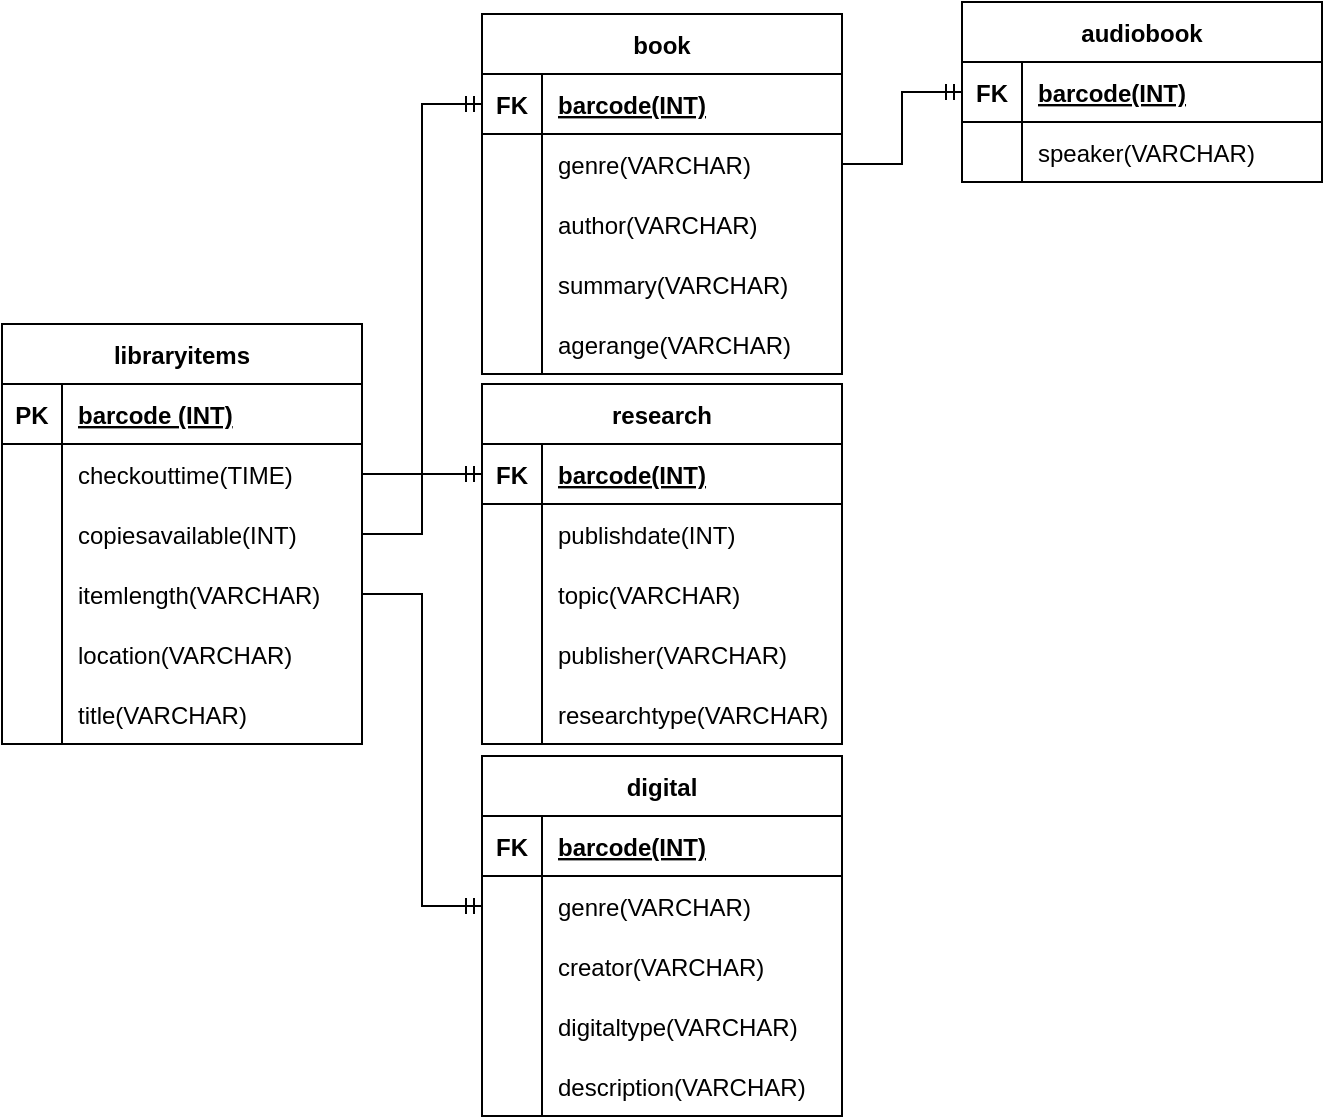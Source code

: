 <mxfile version="20.6.0" type="device"><diagram id="NyixYj6qCa-1oleuWmB9" name="Page-1"><mxGraphModel dx="1384" dy="594" grid="1" gridSize="10" guides="1" tooltips="1" connect="1" arrows="1" fold="1" page="1" pageScale="1" pageWidth="850" pageHeight="1100" math="0" shadow="0"><root><mxCell id="0"/><mxCell id="1" parent="0"/><mxCell id="1e4I79xzEQgIMC5jW3vO-19" value="libraryitems" style="shape=table;startSize=30;container=1;collapsible=1;childLayout=tableLayout;fixedRows=1;rowLines=0;fontStyle=1;align=center;resizeLast=1;" parent="1" vertex="1"><mxGeometry x="40" y="240" width="180" height="210" as="geometry"/></mxCell><mxCell id="1e4I79xzEQgIMC5jW3vO-20" value="" style="shape=tableRow;horizontal=0;startSize=0;swimlaneHead=0;swimlaneBody=0;fillColor=none;collapsible=0;dropTarget=0;points=[[0,0.5],[1,0.5]];portConstraint=eastwest;top=0;left=0;right=0;bottom=1;" parent="1e4I79xzEQgIMC5jW3vO-19" vertex="1"><mxGeometry y="30" width="180" height="30" as="geometry"/></mxCell><mxCell id="1e4I79xzEQgIMC5jW3vO-21" value="PK" style="shape=partialRectangle;connectable=0;fillColor=none;top=0;left=0;bottom=0;right=0;fontStyle=1;overflow=hidden;" parent="1e4I79xzEQgIMC5jW3vO-20" vertex="1"><mxGeometry width="30" height="30" as="geometry"><mxRectangle width="30" height="30" as="alternateBounds"/></mxGeometry></mxCell><mxCell id="1e4I79xzEQgIMC5jW3vO-22" value="barcode (INT)" style="shape=partialRectangle;connectable=0;fillColor=none;top=0;left=0;bottom=0;right=0;align=left;spacingLeft=6;fontStyle=5;overflow=hidden;" parent="1e4I79xzEQgIMC5jW3vO-20" vertex="1"><mxGeometry x="30" width="150" height="30" as="geometry"><mxRectangle width="150" height="30" as="alternateBounds"/></mxGeometry></mxCell><mxCell id="1e4I79xzEQgIMC5jW3vO-23" value="" style="shape=tableRow;horizontal=0;startSize=0;swimlaneHead=0;swimlaneBody=0;fillColor=none;collapsible=0;dropTarget=0;points=[[0,0.5],[1,0.5]];portConstraint=eastwest;top=0;left=0;right=0;bottom=0;" parent="1e4I79xzEQgIMC5jW3vO-19" vertex="1"><mxGeometry y="60" width="180" height="30" as="geometry"/></mxCell><mxCell id="1e4I79xzEQgIMC5jW3vO-24" value="" style="shape=partialRectangle;connectable=0;fillColor=none;top=0;left=0;bottom=0;right=0;editable=1;overflow=hidden;" parent="1e4I79xzEQgIMC5jW3vO-23" vertex="1"><mxGeometry width="30" height="30" as="geometry"><mxRectangle width="30" height="30" as="alternateBounds"/></mxGeometry></mxCell><mxCell id="1e4I79xzEQgIMC5jW3vO-25" value="checkouttime(TIME)" style="shape=partialRectangle;connectable=0;fillColor=none;top=0;left=0;bottom=0;right=0;align=left;spacingLeft=6;overflow=hidden;" parent="1e4I79xzEQgIMC5jW3vO-23" vertex="1"><mxGeometry x="30" width="150" height="30" as="geometry"><mxRectangle width="150" height="30" as="alternateBounds"/></mxGeometry></mxCell><mxCell id="1e4I79xzEQgIMC5jW3vO-26" value="" style="shape=tableRow;horizontal=0;startSize=0;swimlaneHead=0;swimlaneBody=0;fillColor=none;collapsible=0;dropTarget=0;points=[[0,0.5],[1,0.5]];portConstraint=eastwest;top=0;left=0;right=0;bottom=0;" parent="1e4I79xzEQgIMC5jW3vO-19" vertex="1"><mxGeometry y="90" width="180" height="30" as="geometry"/></mxCell><mxCell id="1e4I79xzEQgIMC5jW3vO-27" value="" style="shape=partialRectangle;connectable=0;fillColor=none;top=0;left=0;bottom=0;right=0;editable=1;overflow=hidden;" parent="1e4I79xzEQgIMC5jW3vO-26" vertex="1"><mxGeometry width="30" height="30" as="geometry"><mxRectangle width="30" height="30" as="alternateBounds"/></mxGeometry></mxCell><mxCell id="1e4I79xzEQgIMC5jW3vO-28" value="copiesavailable(INT)" style="shape=partialRectangle;connectable=0;fillColor=none;top=0;left=0;bottom=0;right=0;align=left;spacingLeft=6;overflow=hidden;" parent="1e4I79xzEQgIMC5jW3vO-26" vertex="1"><mxGeometry x="30" width="150" height="30" as="geometry"><mxRectangle width="150" height="30" as="alternateBounds"/></mxGeometry></mxCell><mxCell id="1e4I79xzEQgIMC5jW3vO-29" value="" style="shape=tableRow;horizontal=0;startSize=0;swimlaneHead=0;swimlaneBody=0;fillColor=none;collapsible=0;dropTarget=0;points=[[0,0.5],[1,0.5]];portConstraint=eastwest;top=0;left=0;right=0;bottom=0;" parent="1e4I79xzEQgIMC5jW3vO-19" vertex="1"><mxGeometry y="120" width="180" height="30" as="geometry"/></mxCell><mxCell id="1e4I79xzEQgIMC5jW3vO-30" value="" style="shape=partialRectangle;connectable=0;fillColor=none;top=0;left=0;bottom=0;right=0;editable=1;overflow=hidden;" parent="1e4I79xzEQgIMC5jW3vO-29" vertex="1"><mxGeometry width="30" height="30" as="geometry"><mxRectangle width="30" height="30" as="alternateBounds"/></mxGeometry></mxCell><mxCell id="1e4I79xzEQgIMC5jW3vO-31" value="itemlength(VARCHAR)" style="shape=partialRectangle;connectable=0;fillColor=none;top=0;left=0;bottom=0;right=0;align=left;spacingLeft=6;overflow=hidden;" parent="1e4I79xzEQgIMC5jW3vO-29" vertex="1"><mxGeometry x="30" width="150" height="30" as="geometry"><mxRectangle width="150" height="30" as="alternateBounds"/></mxGeometry></mxCell><mxCell id="1e4I79xzEQgIMC5jW3vO-32" style="shape=tableRow;horizontal=0;startSize=0;swimlaneHead=0;swimlaneBody=0;fillColor=none;collapsible=0;dropTarget=0;points=[[0,0.5],[1,0.5]];portConstraint=eastwest;top=0;left=0;right=0;bottom=0;" parent="1e4I79xzEQgIMC5jW3vO-19" vertex="1"><mxGeometry y="150" width="180" height="30" as="geometry"/></mxCell><mxCell id="1e4I79xzEQgIMC5jW3vO-33" style="shape=partialRectangle;connectable=0;fillColor=none;top=0;left=0;bottom=0;right=0;editable=1;overflow=hidden;" parent="1e4I79xzEQgIMC5jW3vO-32" vertex="1"><mxGeometry width="30" height="30" as="geometry"><mxRectangle width="30" height="30" as="alternateBounds"/></mxGeometry></mxCell><mxCell id="1e4I79xzEQgIMC5jW3vO-34" value="location(VARCHAR)" style="shape=partialRectangle;connectable=0;fillColor=none;top=0;left=0;bottom=0;right=0;align=left;spacingLeft=6;overflow=hidden;" parent="1e4I79xzEQgIMC5jW3vO-32" vertex="1"><mxGeometry x="30" width="150" height="30" as="geometry"><mxRectangle width="150" height="30" as="alternateBounds"/></mxGeometry></mxCell><mxCell id="1e4I79xzEQgIMC5jW3vO-35" style="shape=tableRow;horizontal=0;startSize=0;swimlaneHead=0;swimlaneBody=0;fillColor=none;collapsible=0;dropTarget=0;points=[[0,0.5],[1,0.5]];portConstraint=eastwest;top=0;left=0;right=0;bottom=0;" parent="1e4I79xzEQgIMC5jW3vO-19" vertex="1"><mxGeometry y="180" width="180" height="30" as="geometry"/></mxCell><mxCell id="1e4I79xzEQgIMC5jW3vO-36" style="shape=partialRectangle;connectable=0;fillColor=none;top=0;left=0;bottom=0;right=0;editable=1;overflow=hidden;" parent="1e4I79xzEQgIMC5jW3vO-35" vertex="1"><mxGeometry width="30" height="30" as="geometry"><mxRectangle width="30" height="30" as="alternateBounds"/></mxGeometry></mxCell><mxCell id="1e4I79xzEQgIMC5jW3vO-37" value="title(VARCHAR)" style="shape=partialRectangle;connectable=0;fillColor=none;top=0;left=0;bottom=0;right=0;align=left;spacingLeft=6;overflow=hidden;" parent="1e4I79xzEQgIMC5jW3vO-35" vertex="1"><mxGeometry x="30" width="150" height="30" as="geometry"><mxRectangle width="150" height="30" as="alternateBounds"/></mxGeometry></mxCell><mxCell id="1e4I79xzEQgIMC5jW3vO-38" value="book" style="shape=table;startSize=30;container=1;collapsible=1;childLayout=tableLayout;fixedRows=1;rowLines=0;fontStyle=1;align=center;resizeLast=1;" parent="1" vertex="1"><mxGeometry x="280" y="85" width="180" height="180" as="geometry"/></mxCell><mxCell id="1e4I79xzEQgIMC5jW3vO-80" style="shape=tableRow;horizontal=0;startSize=0;swimlaneHead=0;swimlaneBody=0;fillColor=none;collapsible=0;dropTarget=0;points=[[0,0.5],[1,0.5]];portConstraint=eastwest;top=0;left=0;right=0;bottom=1;" parent="1e4I79xzEQgIMC5jW3vO-38" vertex="1"><mxGeometry y="30" width="180" height="30" as="geometry"/></mxCell><mxCell id="1e4I79xzEQgIMC5jW3vO-81" value="FK" style="shape=partialRectangle;connectable=0;fillColor=none;top=0;left=0;bottom=0;right=0;fontStyle=1;overflow=hidden;" parent="1e4I79xzEQgIMC5jW3vO-80" vertex="1"><mxGeometry width="30" height="30" as="geometry"><mxRectangle width="30" height="30" as="alternateBounds"/></mxGeometry></mxCell><mxCell id="1e4I79xzEQgIMC5jW3vO-82" value="barcode(INT)" style="shape=partialRectangle;connectable=0;fillColor=none;top=0;left=0;bottom=0;right=0;align=left;spacingLeft=6;fontStyle=5;overflow=hidden;" parent="1e4I79xzEQgIMC5jW3vO-80" vertex="1"><mxGeometry x="30" width="150" height="30" as="geometry"><mxRectangle width="150" height="30" as="alternateBounds"/></mxGeometry></mxCell><mxCell id="1e4I79xzEQgIMC5jW3vO-42" value="" style="shape=tableRow;horizontal=0;startSize=0;swimlaneHead=0;swimlaneBody=0;fillColor=none;collapsible=0;dropTarget=0;points=[[0,0.5],[1,0.5]];portConstraint=eastwest;top=0;left=0;right=0;bottom=0;" parent="1e4I79xzEQgIMC5jW3vO-38" vertex="1"><mxGeometry y="60" width="180" height="30" as="geometry"/></mxCell><mxCell id="1e4I79xzEQgIMC5jW3vO-43" value="" style="shape=partialRectangle;connectable=0;fillColor=none;top=0;left=0;bottom=0;right=0;editable=1;overflow=hidden;" parent="1e4I79xzEQgIMC5jW3vO-42" vertex="1"><mxGeometry width="30" height="30" as="geometry"><mxRectangle width="30" height="30" as="alternateBounds"/></mxGeometry></mxCell><mxCell id="1e4I79xzEQgIMC5jW3vO-44" value="genre(VARCHAR)" style="shape=partialRectangle;connectable=0;fillColor=none;top=0;left=0;bottom=0;right=0;align=left;spacingLeft=6;overflow=hidden;" parent="1e4I79xzEQgIMC5jW3vO-42" vertex="1"><mxGeometry x="30" width="150" height="30" as="geometry"><mxRectangle width="150" height="30" as="alternateBounds"/></mxGeometry></mxCell><mxCell id="1e4I79xzEQgIMC5jW3vO-45" value="" style="shape=tableRow;horizontal=0;startSize=0;swimlaneHead=0;swimlaneBody=0;fillColor=none;collapsible=0;dropTarget=0;points=[[0,0.5],[1,0.5]];portConstraint=eastwest;top=0;left=0;right=0;bottom=0;" parent="1e4I79xzEQgIMC5jW3vO-38" vertex="1"><mxGeometry y="90" width="180" height="30" as="geometry"/></mxCell><mxCell id="1e4I79xzEQgIMC5jW3vO-46" value="" style="shape=partialRectangle;connectable=0;fillColor=none;top=0;left=0;bottom=0;right=0;editable=1;overflow=hidden;" parent="1e4I79xzEQgIMC5jW3vO-45" vertex="1"><mxGeometry width="30" height="30" as="geometry"><mxRectangle width="30" height="30" as="alternateBounds"/></mxGeometry></mxCell><mxCell id="1e4I79xzEQgIMC5jW3vO-47" value="author(VARCHAR)" style="shape=partialRectangle;connectable=0;fillColor=none;top=0;left=0;bottom=0;right=0;align=left;spacingLeft=6;overflow=hidden;" parent="1e4I79xzEQgIMC5jW3vO-45" vertex="1"><mxGeometry x="30" width="150" height="30" as="geometry"><mxRectangle width="150" height="30" as="alternateBounds"/></mxGeometry></mxCell><mxCell id="1e4I79xzEQgIMC5jW3vO-48" value="" style="shape=tableRow;horizontal=0;startSize=0;swimlaneHead=0;swimlaneBody=0;fillColor=none;collapsible=0;dropTarget=0;points=[[0,0.5],[1,0.5]];portConstraint=eastwest;top=0;left=0;right=0;bottom=0;" parent="1e4I79xzEQgIMC5jW3vO-38" vertex="1"><mxGeometry y="120" width="180" height="30" as="geometry"/></mxCell><mxCell id="1e4I79xzEQgIMC5jW3vO-49" value="" style="shape=partialRectangle;connectable=0;fillColor=none;top=0;left=0;bottom=0;right=0;editable=1;overflow=hidden;" parent="1e4I79xzEQgIMC5jW3vO-48" vertex="1"><mxGeometry width="30" height="30" as="geometry"><mxRectangle width="30" height="30" as="alternateBounds"/></mxGeometry></mxCell><mxCell id="1e4I79xzEQgIMC5jW3vO-50" value="summary(VARCHAR)" style="shape=partialRectangle;connectable=0;fillColor=none;top=0;left=0;bottom=0;right=0;align=left;spacingLeft=6;overflow=hidden;" parent="1e4I79xzEQgIMC5jW3vO-48" vertex="1"><mxGeometry x="30" width="150" height="30" as="geometry"><mxRectangle width="150" height="30" as="alternateBounds"/></mxGeometry></mxCell><mxCell id="1e4I79xzEQgIMC5jW3vO-86" style="shape=tableRow;horizontal=0;startSize=0;swimlaneHead=0;swimlaneBody=0;fillColor=none;collapsible=0;dropTarget=0;points=[[0,0.5],[1,0.5]];portConstraint=eastwest;top=0;left=0;right=0;bottom=0;" parent="1e4I79xzEQgIMC5jW3vO-38" vertex="1"><mxGeometry y="150" width="180" height="30" as="geometry"/></mxCell><mxCell id="1e4I79xzEQgIMC5jW3vO-87" style="shape=partialRectangle;connectable=0;fillColor=none;top=0;left=0;bottom=0;right=0;editable=1;overflow=hidden;" parent="1e4I79xzEQgIMC5jW3vO-86" vertex="1"><mxGeometry width="30" height="30" as="geometry"><mxRectangle width="30" height="30" as="alternateBounds"/></mxGeometry></mxCell><mxCell id="1e4I79xzEQgIMC5jW3vO-88" value="agerange(VARCHAR)" style="shape=partialRectangle;connectable=0;fillColor=none;top=0;left=0;bottom=0;right=0;align=left;spacingLeft=6;overflow=hidden;" parent="1e4I79xzEQgIMC5jW3vO-86" vertex="1"><mxGeometry x="30" width="150" height="30" as="geometry"><mxRectangle width="150" height="30" as="alternateBounds"/></mxGeometry></mxCell><mxCell id="1e4I79xzEQgIMC5jW3vO-51" value="research" style="shape=table;startSize=30;container=1;collapsible=1;childLayout=tableLayout;fixedRows=1;rowLines=0;fontStyle=1;align=center;resizeLast=1;" parent="1" vertex="1"><mxGeometry x="280" y="270" width="180" height="180" as="geometry"/></mxCell><mxCell id="1e4I79xzEQgIMC5jW3vO-89" style="shape=tableRow;horizontal=0;startSize=0;swimlaneHead=0;swimlaneBody=0;fillColor=none;collapsible=0;dropTarget=0;points=[[0,0.5],[1,0.5]];portConstraint=eastwest;top=0;left=0;right=0;bottom=1;" parent="1e4I79xzEQgIMC5jW3vO-51" vertex="1"><mxGeometry y="30" width="180" height="30" as="geometry"/></mxCell><mxCell id="1e4I79xzEQgIMC5jW3vO-90" value="FK" style="shape=partialRectangle;connectable=0;fillColor=none;top=0;left=0;bottom=0;right=0;fontStyle=1;overflow=hidden;" parent="1e4I79xzEQgIMC5jW3vO-89" vertex="1"><mxGeometry width="30" height="30" as="geometry"><mxRectangle width="30" height="30" as="alternateBounds"/></mxGeometry></mxCell><mxCell id="1e4I79xzEQgIMC5jW3vO-91" value="barcode(INT)" style="shape=partialRectangle;connectable=0;fillColor=none;top=0;left=0;bottom=0;right=0;align=left;spacingLeft=6;fontStyle=5;overflow=hidden;" parent="1e4I79xzEQgIMC5jW3vO-89" vertex="1"><mxGeometry x="30" width="150" height="30" as="geometry"><mxRectangle width="150" height="30" as="alternateBounds"/></mxGeometry></mxCell><mxCell id="1e4I79xzEQgIMC5jW3vO-55" value="" style="shape=tableRow;horizontal=0;startSize=0;swimlaneHead=0;swimlaneBody=0;fillColor=none;collapsible=0;dropTarget=0;points=[[0,0.5],[1,0.5]];portConstraint=eastwest;top=0;left=0;right=0;bottom=0;" parent="1e4I79xzEQgIMC5jW3vO-51" vertex="1"><mxGeometry y="60" width="180" height="30" as="geometry"/></mxCell><mxCell id="1e4I79xzEQgIMC5jW3vO-56" value="" style="shape=partialRectangle;connectable=0;fillColor=none;top=0;left=0;bottom=0;right=0;editable=1;overflow=hidden;" parent="1e4I79xzEQgIMC5jW3vO-55" vertex="1"><mxGeometry width="30" height="30" as="geometry"><mxRectangle width="30" height="30" as="alternateBounds"/></mxGeometry></mxCell><mxCell id="1e4I79xzEQgIMC5jW3vO-57" value="publishdate(INT)" style="shape=partialRectangle;connectable=0;fillColor=none;top=0;left=0;bottom=0;right=0;align=left;spacingLeft=6;overflow=hidden;" parent="1e4I79xzEQgIMC5jW3vO-55" vertex="1"><mxGeometry x="30" width="150" height="30" as="geometry"><mxRectangle width="150" height="30" as="alternateBounds"/></mxGeometry></mxCell><mxCell id="1e4I79xzEQgIMC5jW3vO-58" value="" style="shape=tableRow;horizontal=0;startSize=0;swimlaneHead=0;swimlaneBody=0;fillColor=none;collapsible=0;dropTarget=0;points=[[0,0.5],[1,0.5]];portConstraint=eastwest;top=0;left=0;right=0;bottom=0;" parent="1e4I79xzEQgIMC5jW3vO-51" vertex="1"><mxGeometry y="90" width="180" height="30" as="geometry"/></mxCell><mxCell id="1e4I79xzEQgIMC5jW3vO-59" value="" style="shape=partialRectangle;connectable=0;fillColor=none;top=0;left=0;bottom=0;right=0;editable=1;overflow=hidden;" parent="1e4I79xzEQgIMC5jW3vO-58" vertex="1"><mxGeometry width="30" height="30" as="geometry"><mxRectangle width="30" height="30" as="alternateBounds"/></mxGeometry></mxCell><mxCell id="1e4I79xzEQgIMC5jW3vO-60" value="topic(VARCHAR)" style="shape=partialRectangle;connectable=0;fillColor=none;top=0;left=0;bottom=0;right=0;align=left;spacingLeft=6;overflow=hidden;" parent="1e4I79xzEQgIMC5jW3vO-58" vertex="1"><mxGeometry x="30" width="150" height="30" as="geometry"><mxRectangle width="150" height="30" as="alternateBounds"/></mxGeometry></mxCell><mxCell id="1e4I79xzEQgIMC5jW3vO-61" value="" style="shape=tableRow;horizontal=0;startSize=0;swimlaneHead=0;swimlaneBody=0;fillColor=none;collapsible=0;dropTarget=0;points=[[0,0.5],[1,0.5]];portConstraint=eastwest;top=0;left=0;right=0;bottom=0;" parent="1e4I79xzEQgIMC5jW3vO-51" vertex="1"><mxGeometry y="120" width="180" height="30" as="geometry"/></mxCell><mxCell id="1e4I79xzEQgIMC5jW3vO-62" value="" style="shape=partialRectangle;connectable=0;fillColor=none;top=0;left=0;bottom=0;right=0;editable=1;overflow=hidden;" parent="1e4I79xzEQgIMC5jW3vO-61" vertex="1"><mxGeometry width="30" height="30" as="geometry"><mxRectangle width="30" height="30" as="alternateBounds"/></mxGeometry></mxCell><mxCell id="1e4I79xzEQgIMC5jW3vO-63" value="publisher(VARCHAR)" style="shape=partialRectangle;connectable=0;fillColor=none;top=0;left=0;bottom=0;right=0;align=left;spacingLeft=6;overflow=hidden;" parent="1e4I79xzEQgIMC5jW3vO-61" vertex="1"><mxGeometry x="30" width="150" height="30" as="geometry"><mxRectangle width="150" height="30" as="alternateBounds"/></mxGeometry></mxCell><mxCell id="1e4I79xzEQgIMC5jW3vO-92" style="shape=tableRow;horizontal=0;startSize=0;swimlaneHead=0;swimlaneBody=0;fillColor=none;collapsible=0;dropTarget=0;points=[[0,0.5],[1,0.5]];portConstraint=eastwest;top=0;left=0;right=0;bottom=0;" parent="1e4I79xzEQgIMC5jW3vO-51" vertex="1"><mxGeometry y="150" width="180" height="30" as="geometry"/></mxCell><mxCell id="1e4I79xzEQgIMC5jW3vO-93" style="shape=partialRectangle;connectable=0;fillColor=none;top=0;left=0;bottom=0;right=0;editable=1;overflow=hidden;" parent="1e4I79xzEQgIMC5jW3vO-92" vertex="1"><mxGeometry width="30" height="30" as="geometry"><mxRectangle width="30" height="30" as="alternateBounds"/></mxGeometry></mxCell><mxCell id="1e4I79xzEQgIMC5jW3vO-94" value="researchtype(VARCHAR)" style="shape=partialRectangle;connectable=0;fillColor=none;top=0;left=0;bottom=0;right=0;align=left;spacingLeft=6;overflow=hidden;" parent="1e4I79xzEQgIMC5jW3vO-92" vertex="1"><mxGeometry x="30" width="150" height="30" as="geometry"><mxRectangle width="150" height="30" as="alternateBounds"/></mxGeometry></mxCell><mxCell id="1e4I79xzEQgIMC5jW3vO-64" value="digital" style="shape=table;startSize=30;container=1;collapsible=1;childLayout=tableLayout;fixedRows=1;rowLines=0;fontStyle=1;align=center;resizeLast=1;" parent="1" vertex="1"><mxGeometry x="280" y="456" width="180" height="180" as="geometry"/></mxCell><mxCell id="1e4I79xzEQgIMC5jW3vO-95" style="shape=tableRow;horizontal=0;startSize=0;swimlaneHead=0;swimlaneBody=0;fillColor=none;collapsible=0;dropTarget=0;points=[[0,0.5],[1,0.5]];portConstraint=eastwest;top=0;left=0;right=0;bottom=1;" parent="1e4I79xzEQgIMC5jW3vO-64" vertex="1"><mxGeometry y="30" width="180" height="30" as="geometry"/></mxCell><mxCell id="1e4I79xzEQgIMC5jW3vO-96" value="FK" style="shape=partialRectangle;connectable=0;fillColor=none;top=0;left=0;bottom=0;right=0;fontStyle=1;overflow=hidden;" parent="1e4I79xzEQgIMC5jW3vO-95" vertex="1"><mxGeometry width="30" height="30" as="geometry"><mxRectangle width="30" height="30" as="alternateBounds"/></mxGeometry></mxCell><mxCell id="1e4I79xzEQgIMC5jW3vO-97" value="barcode(INT)" style="shape=partialRectangle;connectable=0;fillColor=none;top=0;left=0;bottom=0;right=0;align=left;spacingLeft=6;fontStyle=5;overflow=hidden;" parent="1e4I79xzEQgIMC5jW3vO-95" vertex="1"><mxGeometry x="30" width="150" height="30" as="geometry"><mxRectangle width="150" height="30" as="alternateBounds"/></mxGeometry></mxCell><mxCell id="1e4I79xzEQgIMC5jW3vO-68" value="" style="shape=tableRow;horizontal=0;startSize=0;swimlaneHead=0;swimlaneBody=0;fillColor=none;collapsible=0;dropTarget=0;points=[[0,0.5],[1,0.5]];portConstraint=eastwest;top=0;left=0;right=0;bottom=0;" parent="1e4I79xzEQgIMC5jW3vO-64" vertex="1"><mxGeometry y="60" width="180" height="30" as="geometry"/></mxCell><mxCell id="1e4I79xzEQgIMC5jW3vO-69" value="" style="shape=partialRectangle;connectable=0;fillColor=none;top=0;left=0;bottom=0;right=0;editable=1;overflow=hidden;" parent="1e4I79xzEQgIMC5jW3vO-68" vertex="1"><mxGeometry width="30" height="30" as="geometry"><mxRectangle width="30" height="30" as="alternateBounds"/></mxGeometry></mxCell><mxCell id="1e4I79xzEQgIMC5jW3vO-70" value="genre(VARCHAR)" style="shape=partialRectangle;connectable=0;fillColor=none;top=0;left=0;bottom=0;right=0;align=left;spacingLeft=6;overflow=hidden;" parent="1e4I79xzEQgIMC5jW3vO-68" vertex="1"><mxGeometry x="30" width="150" height="30" as="geometry"><mxRectangle width="150" height="30" as="alternateBounds"/></mxGeometry></mxCell><mxCell id="1e4I79xzEQgIMC5jW3vO-71" value="" style="shape=tableRow;horizontal=0;startSize=0;swimlaneHead=0;swimlaneBody=0;fillColor=none;collapsible=0;dropTarget=0;points=[[0,0.5],[1,0.5]];portConstraint=eastwest;top=0;left=0;right=0;bottom=0;" parent="1e4I79xzEQgIMC5jW3vO-64" vertex="1"><mxGeometry y="90" width="180" height="30" as="geometry"/></mxCell><mxCell id="1e4I79xzEQgIMC5jW3vO-72" value="" style="shape=partialRectangle;connectable=0;fillColor=none;top=0;left=0;bottom=0;right=0;editable=1;overflow=hidden;" parent="1e4I79xzEQgIMC5jW3vO-71" vertex="1"><mxGeometry width="30" height="30" as="geometry"><mxRectangle width="30" height="30" as="alternateBounds"/></mxGeometry></mxCell><mxCell id="1e4I79xzEQgIMC5jW3vO-73" value="creator(VARCHAR)" style="shape=partialRectangle;connectable=0;fillColor=none;top=0;left=0;bottom=0;right=0;align=left;spacingLeft=6;overflow=hidden;" parent="1e4I79xzEQgIMC5jW3vO-71" vertex="1"><mxGeometry x="30" width="150" height="30" as="geometry"><mxRectangle width="150" height="30" as="alternateBounds"/></mxGeometry></mxCell><mxCell id="1e4I79xzEQgIMC5jW3vO-74" value="" style="shape=tableRow;horizontal=0;startSize=0;swimlaneHead=0;swimlaneBody=0;fillColor=none;collapsible=0;dropTarget=0;points=[[0,0.5],[1,0.5]];portConstraint=eastwest;top=0;left=0;right=0;bottom=0;" parent="1e4I79xzEQgIMC5jW3vO-64" vertex="1"><mxGeometry y="120" width="180" height="30" as="geometry"/></mxCell><mxCell id="1e4I79xzEQgIMC5jW3vO-75" value="" style="shape=partialRectangle;connectable=0;fillColor=none;top=0;left=0;bottom=0;right=0;editable=1;overflow=hidden;" parent="1e4I79xzEQgIMC5jW3vO-74" vertex="1"><mxGeometry width="30" height="30" as="geometry"><mxRectangle width="30" height="30" as="alternateBounds"/></mxGeometry></mxCell><mxCell id="1e4I79xzEQgIMC5jW3vO-76" value="digitaltype(VARCHAR)" style="shape=partialRectangle;connectable=0;fillColor=none;top=0;left=0;bottom=0;right=0;align=left;spacingLeft=6;overflow=hidden;" parent="1e4I79xzEQgIMC5jW3vO-74" vertex="1"><mxGeometry x="30" width="150" height="30" as="geometry"><mxRectangle width="150" height="30" as="alternateBounds"/></mxGeometry></mxCell><mxCell id="1e4I79xzEQgIMC5jW3vO-98" style="shape=tableRow;horizontal=0;startSize=0;swimlaneHead=0;swimlaneBody=0;fillColor=none;collapsible=0;dropTarget=0;points=[[0,0.5],[1,0.5]];portConstraint=eastwest;top=0;left=0;right=0;bottom=0;" parent="1e4I79xzEQgIMC5jW3vO-64" vertex="1"><mxGeometry y="150" width="180" height="30" as="geometry"/></mxCell><mxCell id="1e4I79xzEQgIMC5jW3vO-99" style="shape=partialRectangle;connectable=0;fillColor=none;top=0;left=0;bottom=0;right=0;editable=1;overflow=hidden;" parent="1e4I79xzEQgIMC5jW3vO-98" vertex="1"><mxGeometry width="30" height="30" as="geometry"><mxRectangle width="30" height="30" as="alternateBounds"/></mxGeometry></mxCell><mxCell id="1e4I79xzEQgIMC5jW3vO-100" value="description(VARCHAR)" style="shape=partialRectangle;connectable=0;fillColor=none;top=0;left=0;bottom=0;right=0;align=left;spacingLeft=6;overflow=hidden;" parent="1e4I79xzEQgIMC5jW3vO-98" vertex="1"><mxGeometry x="30" width="150" height="30" as="geometry"><mxRectangle width="150" height="30" as="alternateBounds"/></mxGeometry></mxCell><mxCell id="1e4I79xzEQgIMC5jW3vO-101" value="" style="edgeStyle=entityRelationEdgeStyle;fontSize=12;html=1;endArrow=ERmandOne;rounded=0;exitX=1;exitY=0.5;exitDx=0;exitDy=0;entryX=0;entryY=0.5;entryDx=0;entryDy=0;" parent="1" source="1e4I79xzEQgIMC5jW3vO-23" edge="1" target="1e4I79xzEQgIMC5jW3vO-80"><mxGeometry width="100" height="100" relative="1" as="geometry"><mxPoint x="220" y="330" as="sourcePoint"/><mxPoint x="280" y="85" as="targetPoint"/></mxGeometry></mxCell><mxCell id="1e4I79xzEQgIMC5jW3vO-102" value="" style="edgeStyle=entityRelationEdgeStyle;fontSize=12;html=1;endArrow=ERmandOne;rounded=0;exitX=1;exitY=0.5;exitDx=0;exitDy=0;entryX=0;entryY=0.5;entryDx=0;entryDy=0;" parent="1" source="1e4I79xzEQgIMC5jW3vO-26" target="1e4I79xzEQgIMC5jW3vO-89" edge="1"><mxGeometry width="100" height="100" relative="1" as="geometry"><mxPoint x="280" y="500" as="sourcePoint"/><mxPoint x="380" y="400" as="targetPoint"/></mxGeometry></mxCell><mxCell id="1e4I79xzEQgIMC5jW3vO-103" value="" style="edgeStyle=entityRelationEdgeStyle;fontSize=12;html=1;endArrow=ERmandOne;rounded=0;exitX=1;exitY=0.5;exitDx=0;exitDy=0;entryX=0;entryY=0.5;entryDx=0;entryDy=0;" parent="1" source="1e4I79xzEQgIMC5jW3vO-29" target="1e4I79xzEQgIMC5jW3vO-68" edge="1"><mxGeometry width="100" height="100" relative="1" as="geometry"><mxPoint x="280" y="500" as="sourcePoint"/><mxPoint x="380" y="400" as="targetPoint"/></mxGeometry></mxCell><mxCell id="1e4I79xzEQgIMC5jW3vO-104" value="audiobook" style="shape=table;startSize=30;container=1;collapsible=1;childLayout=tableLayout;fixedRows=1;rowLines=0;fontStyle=1;align=center;resizeLast=1;" parent="1" vertex="1"><mxGeometry x="520" y="79" width="180" height="90" as="geometry"/></mxCell><mxCell id="1e4I79xzEQgIMC5jW3vO-117" style="shape=tableRow;horizontal=0;startSize=0;swimlaneHead=0;swimlaneBody=0;fillColor=none;collapsible=0;dropTarget=0;points=[[0,0.5],[1,0.5]];portConstraint=eastwest;top=0;left=0;right=0;bottom=1;" parent="1e4I79xzEQgIMC5jW3vO-104" vertex="1"><mxGeometry y="30" width="180" height="30" as="geometry"/></mxCell><mxCell id="1e4I79xzEQgIMC5jW3vO-118" value="FK" style="shape=partialRectangle;connectable=0;fillColor=none;top=0;left=0;bottom=0;right=0;fontStyle=1;overflow=hidden;" parent="1e4I79xzEQgIMC5jW3vO-117" vertex="1"><mxGeometry width="30" height="30" as="geometry"><mxRectangle width="30" height="30" as="alternateBounds"/></mxGeometry></mxCell><mxCell id="1e4I79xzEQgIMC5jW3vO-119" value="barcode(INT)" style="shape=partialRectangle;connectable=0;fillColor=none;top=0;left=0;bottom=0;right=0;align=left;spacingLeft=6;fontStyle=5;overflow=hidden;" parent="1e4I79xzEQgIMC5jW3vO-117" vertex="1"><mxGeometry x="30" width="150" height="30" as="geometry"><mxRectangle width="150" height="30" as="alternateBounds"/></mxGeometry></mxCell><mxCell id="1e4I79xzEQgIMC5jW3vO-108" value="" style="shape=tableRow;horizontal=0;startSize=0;swimlaneHead=0;swimlaneBody=0;fillColor=none;collapsible=0;dropTarget=0;points=[[0,0.5],[1,0.5]];portConstraint=eastwest;top=0;left=0;right=0;bottom=0;" parent="1e4I79xzEQgIMC5jW3vO-104" vertex="1"><mxGeometry y="60" width="180" height="30" as="geometry"/></mxCell><mxCell id="1e4I79xzEQgIMC5jW3vO-109" value="" style="shape=partialRectangle;connectable=0;fillColor=none;top=0;left=0;bottom=0;right=0;editable=1;overflow=hidden;" parent="1e4I79xzEQgIMC5jW3vO-108" vertex="1"><mxGeometry width="30" height="30" as="geometry"><mxRectangle width="30" height="30" as="alternateBounds"/></mxGeometry></mxCell><mxCell id="1e4I79xzEQgIMC5jW3vO-110" value="speaker(VARCHAR)" style="shape=partialRectangle;connectable=0;fillColor=none;top=0;left=0;bottom=0;right=0;align=left;spacingLeft=6;overflow=hidden;" parent="1e4I79xzEQgIMC5jW3vO-108" vertex="1"><mxGeometry x="30" width="150" height="30" as="geometry"><mxRectangle width="150" height="30" as="alternateBounds"/></mxGeometry></mxCell><mxCell id="4TEOPzR_e0BlKoGieTVl-2" value="" style="edgeStyle=entityRelationEdgeStyle;fontSize=12;html=1;endArrow=ERmandOne;rounded=0;exitX=1;exitY=0.5;exitDx=0;exitDy=0;entryX=0;entryY=0.5;entryDx=0;entryDy=0;" edge="1" parent="1" source="1e4I79xzEQgIMC5jW3vO-42" target="1e4I79xzEQgIMC5jW3vO-104"><mxGeometry width="100" height="100" relative="1" as="geometry"><mxPoint x="416" y="321" as="sourcePoint"/><mxPoint x="480" y="120" as="targetPoint"/></mxGeometry></mxCell></root></mxGraphModel></diagram></mxfile>